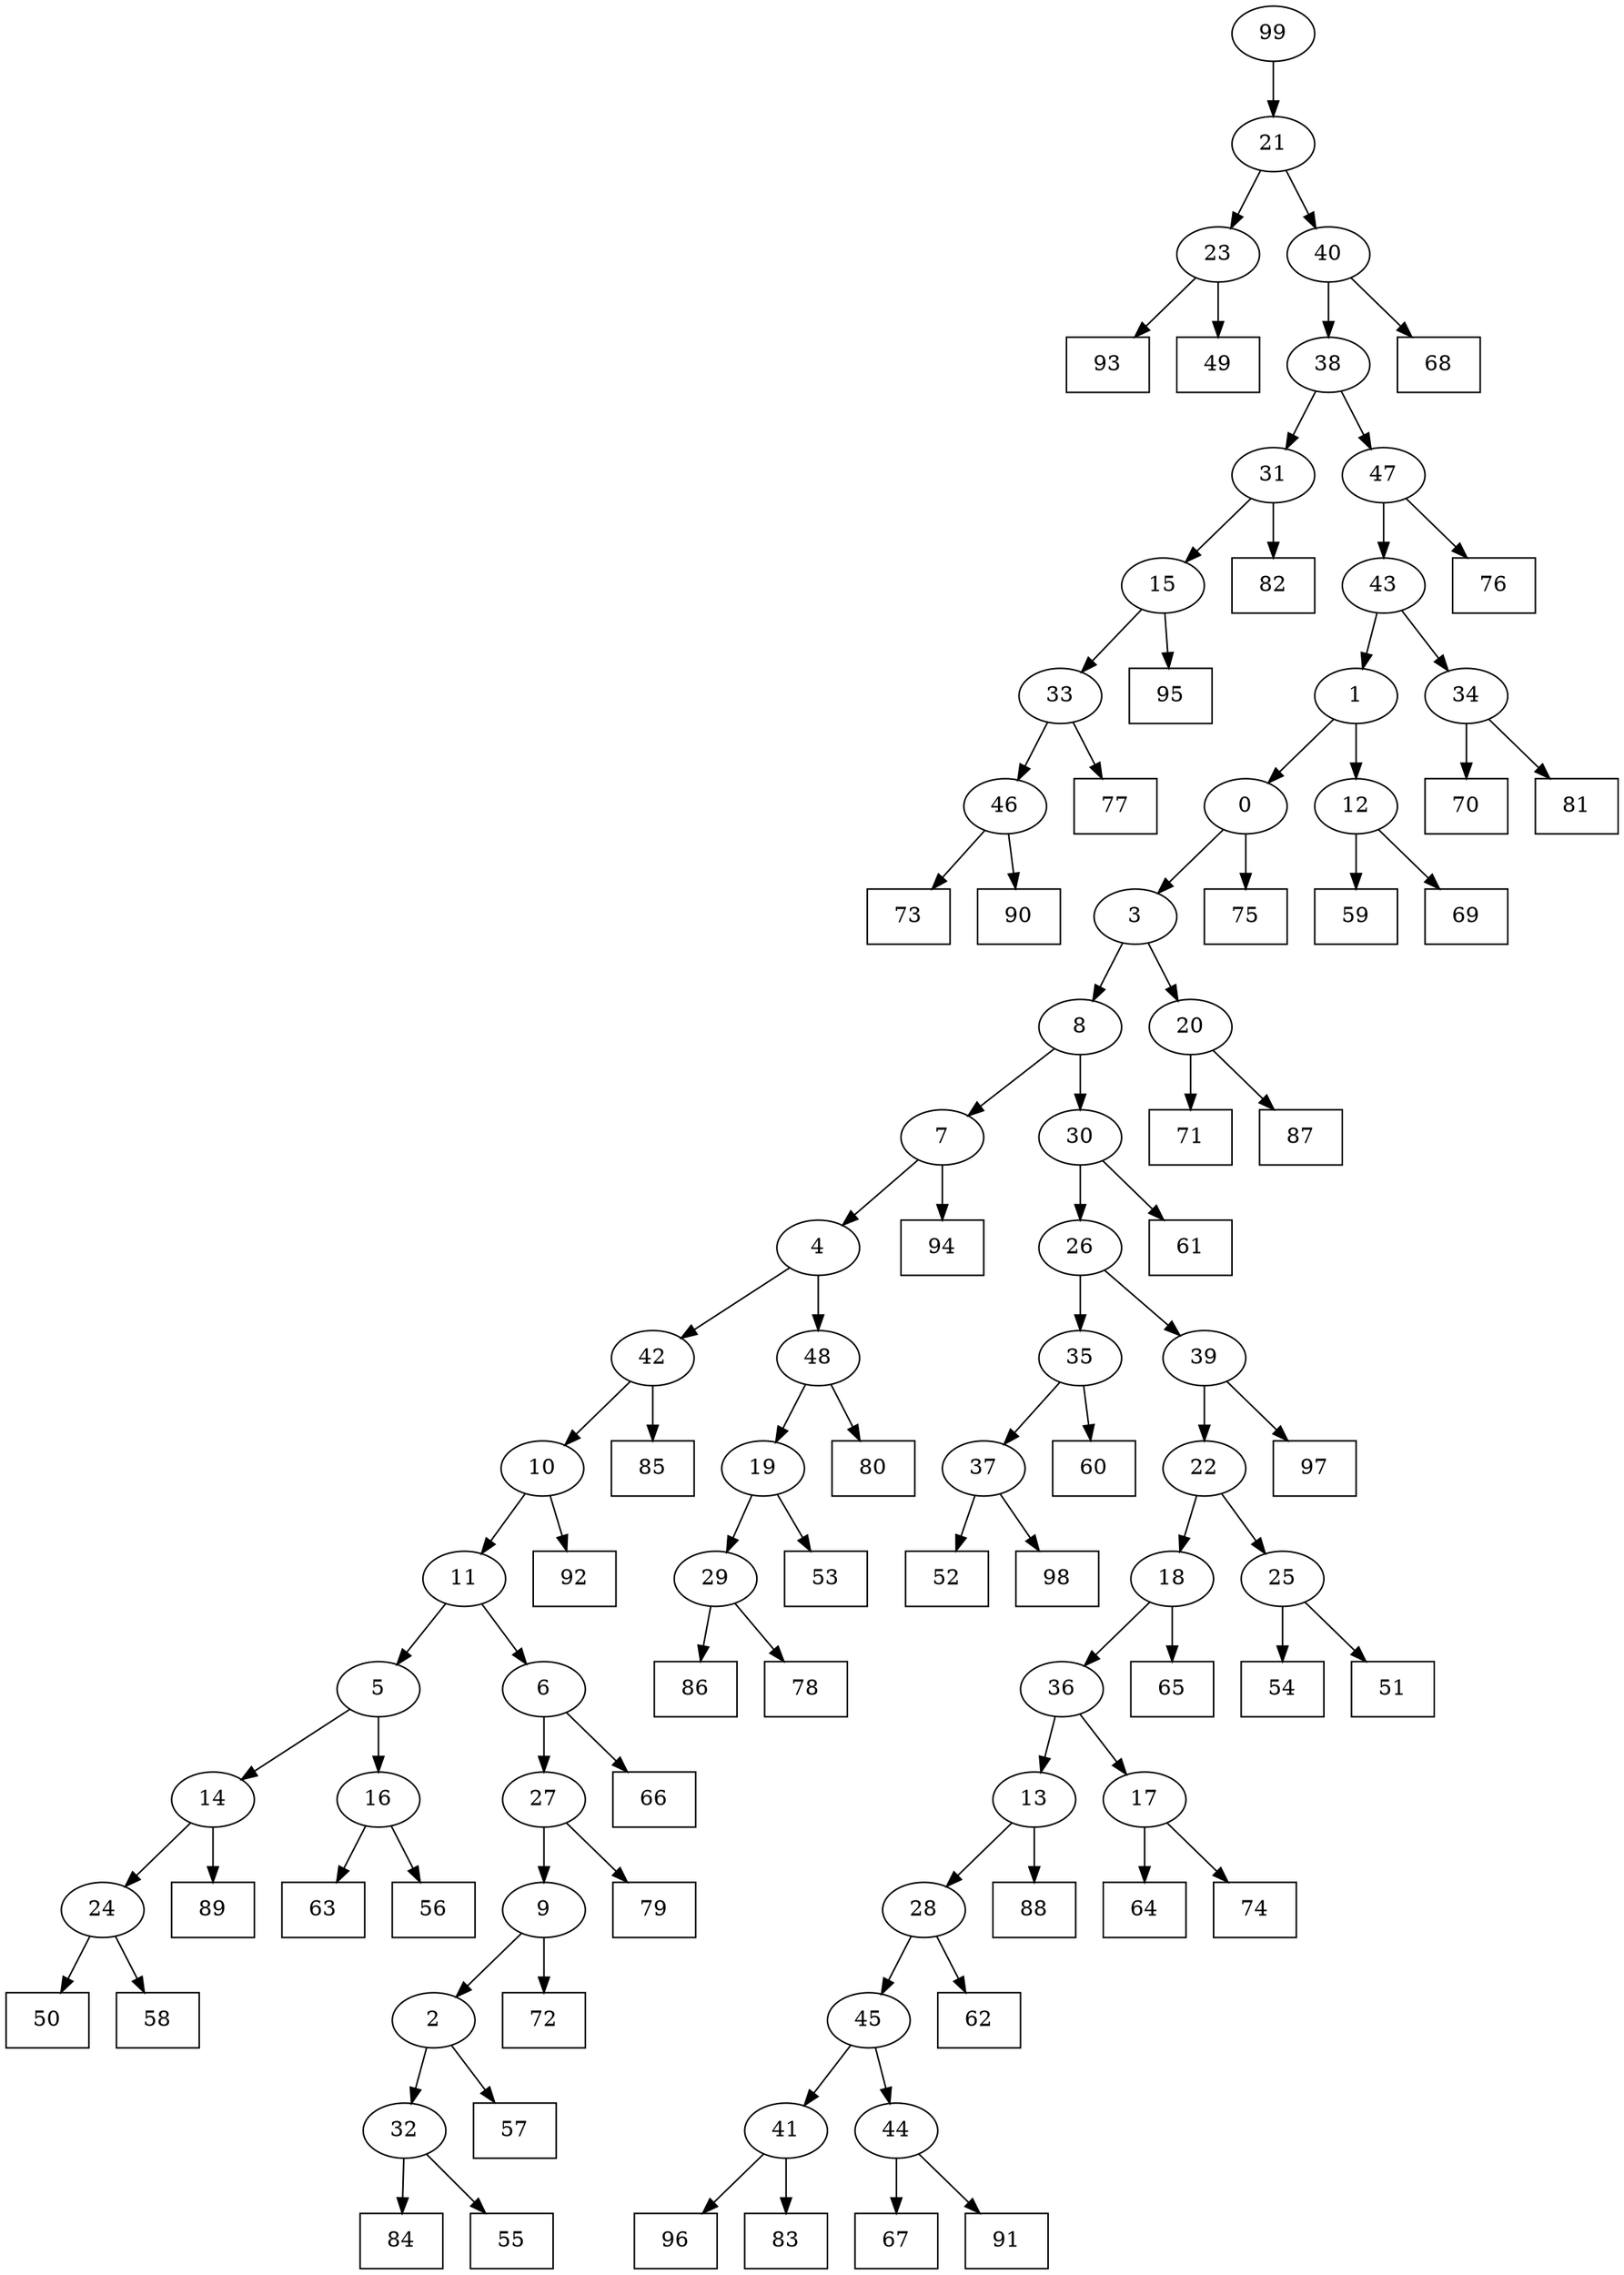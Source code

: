 digraph G {
0[label="0"];
1[label="1"];
2[label="2"];
3[label="3"];
4[label="4"];
5[label="5"];
6[label="6"];
7[label="7"];
8[label="8"];
9[label="9"];
10[label="10"];
11[label="11"];
12[label="12"];
13[label="13"];
14[label="14"];
15[label="15"];
16[label="16"];
17[label="17"];
18[label="18"];
19[label="19"];
20[label="20"];
21[label="21"];
22[label="22"];
23[label="23"];
24[label="24"];
25[label="25"];
26[label="26"];
27[label="27"];
28[label="28"];
29[label="29"];
30[label="30"];
31[label="31"];
32[label="32"];
33[label="33"];
34[label="34"];
35[label="35"];
36[label="36"];
37[label="37"];
38[label="38"];
39[label="39"];
40[label="40"];
41[label="41"];
42[label="42"];
43[label="43"];
44[label="44"];
45[label="45"];
46[label="46"];
47[label="47"];
48[label="48"];
49[shape=box,label="57"];
50[shape=box,label="86"];
51[shape=box,label="71"];
52[shape=box,label="78"];
53[shape=box,label="63"];
54[shape=box,label="77"];
55[shape=box,label="59"];
56[shape=box,label="94"];
57[shape=box,label="52"];
58[shape=box,label="97"];
59[shape=box,label="60"];
60[shape=box,label="92"];
61[shape=box,label="95"];
62[shape=box,label="93"];
63[shape=box,label="65"];
64[shape=box,label="50"];
65[shape=box,label="56"];
66[shape=box,label="58"];
67[shape=box,label="54"];
68[shape=box,label="61"];
69[shape=box,label="53"];
70[shape=box,label="67"];
71[shape=box,label="84"];
72[shape=box,label="79"];
73[shape=box,label="87"];
74[shape=box,label="70"];
75[shape=box,label="91"];
76[shape=box,label="88"];
77[shape=box,label="73"];
78[shape=box,label="64"];
79[shape=box,label="80"];
80[shape=box,label="62"];
81[shape=box,label="98"];
82[shape=box,label="96"];
83[shape=box,label="55"];
84[shape=box,label="83"];
85[shape=box,label="89"];
86[shape=box,label="72"];
87[shape=box,label="74"];
88[shape=box,label="51"];
89[shape=box,label="90"];
90[shape=box,label="66"];
91[shape=box,label="49"];
92[shape=box,label="68"];
93[shape=box,label="75"];
94[shape=box,label="85"];
95[shape=box,label="76"];
96[shape=box,label="81"];
97[shape=box,label="69"];
98[shape=box,label="82"];
99[label="99"];
48->79 ;
12->55 ;
3->8 ;
16->53 ;
24->66 ;
10->60 ;
20->73 ;
20->51 ;
9->86 ;
17->87 ;
17->78 ;
19->69 ;
13->76 ;
34->74 ;
16->65 ;
41->84 ;
0->3 ;
4->42 ;
23->91 ;
10->11 ;
45->41 ;
34->96 ;
8->30 ;
0->93 ;
11->6 ;
6->90 ;
37->81 ;
15->61 ;
32->83 ;
12->97 ;
18->36 ;
36->13 ;
28->45 ;
42->10 ;
37->57 ;
22->18 ;
18->63 ;
7->56 ;
44->70 ;
40->38 ;
3->20 ;
43->1 ;
1->0 ;
2->32 ;
38->31 ;
33->46 ;
46->77 ;
46->89 ;
43->34 ;
30->68 ;
14->24 ;
32->71 ;
21->23 ;
33->54 ;
26->35 ;
35->37 ;
25->67 ;
41->82 ;
30->26 ;
26->39 ;
36->17 ;
99->21 ;
31->15 ;
45->44 ;
47->43 ;
13->28 ;
28->80 ;
2->49 ;
23->62 ;
27->72 ;
29->50 ;
4->48 ;
25->88 ;
35->59 ;
39->22 ;
22->25 ;
31->98 ;
8->7 ;
7->4 ;
1->12 ;
29->52 ;
24->64 ;
6->27 ;
39->58 ;
11->5 ;
5->14 ;
14->85 ;
5->16 ;
48->19 ;
19->29 ;
15->33 ;
38->47 ;
47->95 ;
21->40 ;
40->92 ;
44->75 ;
42->94 ;
27->9 ;
9->2 ;
}
